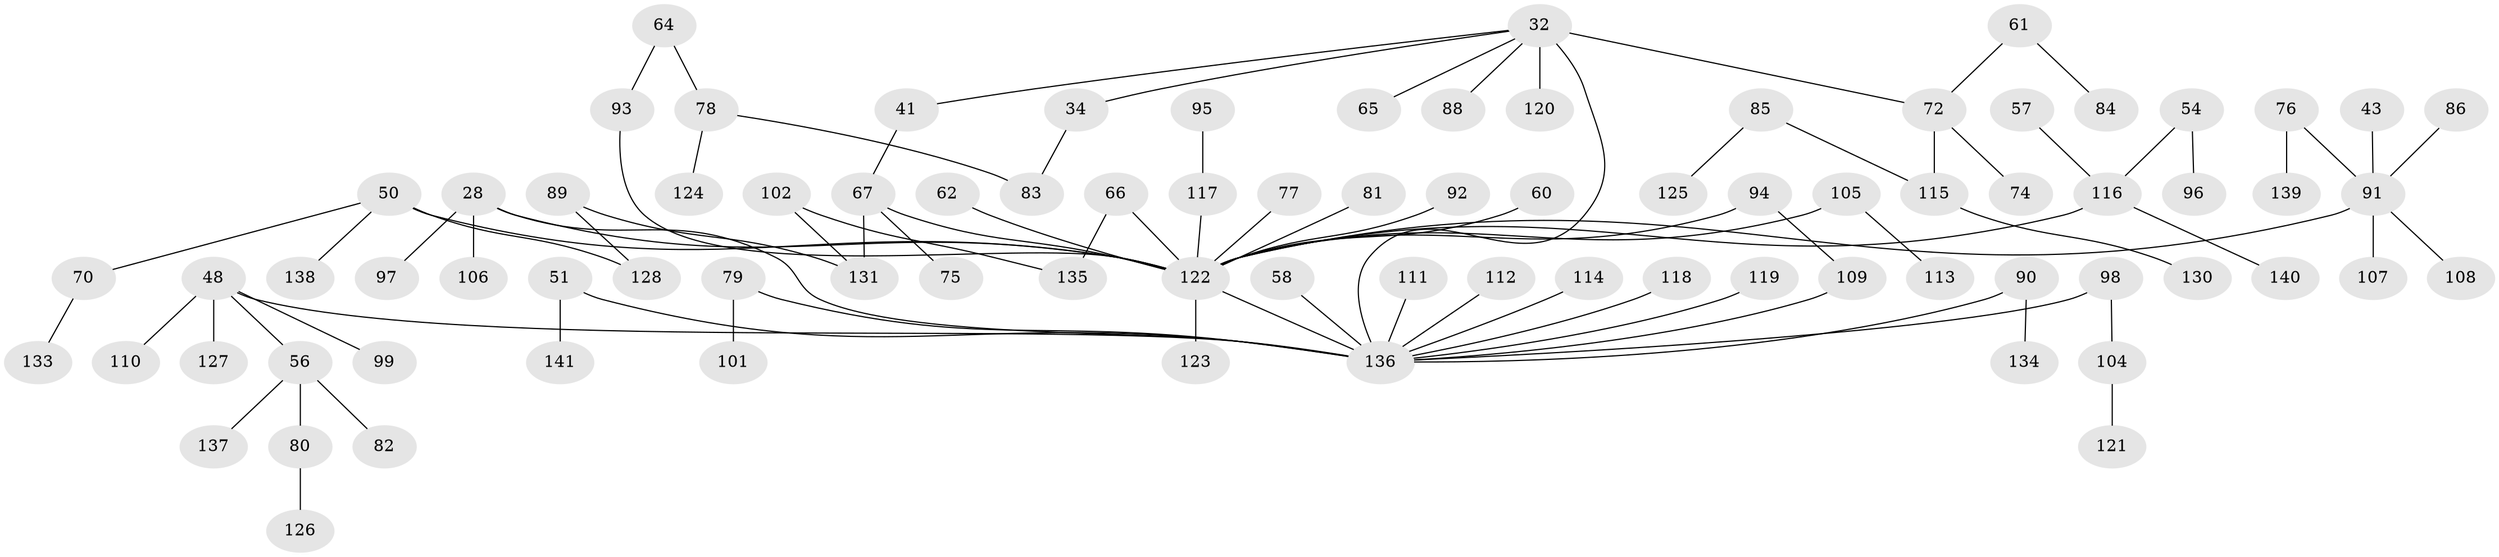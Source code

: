 // original degree distribution, {6: 0.02127659574468085, 7: 0.03546099290780142, 4: 0.0851063829787234, 3: 0.1276595744680851, 2: 0.3120567375886525, 1: 0.40425531914893614, 5: 0.014184397163120567}
// Generated by graph-tools (version 1.1) at 2025/46/03/04/25 21:46:05]
// undirected, 84 vertices, 89 edges
graph export_dot {
graph [start="1"]
  node [color=gray90,style=filled];
  28 [super="+6+13+24"];
  32 [super="+26"];
  34;
  41;
  43;
  48 [super="+40+27"];
  50 [super="+14"];
  51;
  54;
  56;
  57;
  58;
  60;
  61;
  62;
  64 [super="+59"];
  65;
  66 [super="+19+36"];
  67 [super="+5+15"];
  70;
  72 [super="+46"];
  74;
  75;
  76;
  77;
  78;
  79;
  80;
  81 [super="+9+25"];
  82;
  83;
  84;
  85;
  86;
  88;
  89;
  90;
  91 [super="+38"];
  92;
  93 [super="+45"];
  94;
  95;
  96;
  97;
  98 [super="+11+33+52"];
  99;
  101;
  102;
  104;
  105;
  106;
  107;
  108;
  109;
  110;
  111;
  112;
  113;
  114;
  115 [super="+73"];
  116 [super="+47+68"];
  117 [super="+55"];
  118;
  119 [super="+18+71"];
  120;
  121;
  122 [super="+35+42+100+69"];
  123;
  124;
  125;
  126;
  127;
  128;
  130;
  131 [super="+49+63"];
  133;
  134;
  135;
  136 [super="+87+129+132"];
  137;
  138;
  139;
  140;
  141;
  28 -- 97;
  28 -- 106;
  28 -- 122 [weight=2];
  28 -- 136;
  32 -- 34;
  32 -- 65;
  32 -- 88;
  32 -- 120;
  32 -- 136 [weight=2];
  32 -- 41;
  32 -- 72 [weight=2];
  34 -- 83;
  41 -- 67;
  43 -- 91;
  48 -- 127;
  48 -- 99;
  48 -- 56;
  48 -- 136;
  48 -- 110;
  50 -- 138;
  50 -- 128;
  50 -- 70;
  50 -- 122 [weight=2];
  51 -- 141;
  51 -- 136;
  54 -- 96;
  54 -- 116;
  56 -- 80;
  56 -- 82;
  56 -- 137;
  57 -- 116;
  58 -- 136;
  60 -- 122;
  61 -- 84;
  61 -- 72;
  62 -- 122;
  64 -- 93;
  64 -- 78;
  66 -- 135;
  66 -- 122;
  67 -- 131 [weight=2];
  67 -- 75;
  67 -- 122 [weight=2];
  70 -- 133;
  72 -- 74;
  72 -- 115;
  76 -- 139;
  76 -- 91;
  77 -- 122;
  78 -- 124;
  78 -- 83;
  79 -- 101;
  79 -- 136;
  80 -- 126;
  81 -- 122;
  85 -- 125;
  85 -- 115;
  86 -- 91;
  89 -- 128;
  89 -- 131;
  90 -- 134;
  90 -- 136;
  91 -- 122;
  91 -- 107;
  91 -- 108;
  92 -- 122;
  93 -- 122;
  94 -- 109;
  94 -- 122;
  95 -- 117;
  98 -- 104;
  98 -- 136;
  102 -- 135;
  102 -- 131;
  104 -- 121;
  105 -- 113;
  105 -- 122;
  109 -- 136;
  111 -- 136;
  112 -- 136;
  114 -- 136;
  115 -- 130;
  116 -- 122 [weight=2];
  116 -- 140;
  117 -- 122;
  118 -- 136;
  119 -- 136 [weight=2];
  122 -- 123;
  122 -- 136 [weight=2];
}

